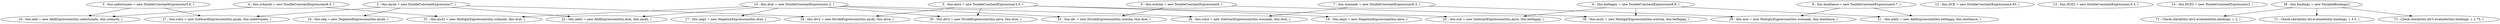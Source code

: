 digraph G {
"2 : this.aiyah = new DoubleConstantExpression(7, )"
"2 : this.aiyah = new DoubleConstantExpression(7, )" -> "22 : this.add3 = new AddExpression(this.drat, this.aiyah, )"
"2 : this.aiyah = new DoubleConstantExpression(7, )" -> "16 : this.neg = new NegationExpression(this.aiyah, )"
"2 : this.aiyah = new DoubleConstantExpression(7, )" -> "27 : this.sub3 = new SubtractExpression(this.aiyah, this.unfortunate, )"
"2 : this.aiyah = new DoubleConstantExpression(7, )" -> "34 : this.div2 = new DivideExpression(this.aiyah, this.alive, )"
"3 : this.unfortunate = new DoubleConstantExpression(5.6, )"
"3 : this.unfortunate = new DoubleConstantExpression(5.6, )" -> "27 : this.sub3 = new SubtractExpression(this.aiyah, this.unfortunate, )"
"3 : this.unfortunate = new DoubleConstantExpression(5.6, )" -> "20 : this.add = new AddExpression(this.unfortunate, this.schnyeh, )"
"4 : this.schnyeh = new DoubleConstantExpression(8.3, )"
"4 : this.schnyeh = new DoubleConstantExpression(8.3, )" -> "20 : this.add = new AddExpression(this.unfortunate, this.schnyeh, )"
"4 : this.schnyeh = new DoubleConstantExpression(8.3, )" -> "31 : this.mul3 = new MultiplyExpression(this.schnyeh, this.drat, )"
"5 : this.alive = new DoubleConstantExpression(3.5, )"
"5 : this.alive = new DoubleConstantExpression(3.5, )" -> "35 : this.div3 = new DivideExpression(this.alive, this.drat, )"
"5 : this.alive = new DoubleConstantExpression(3.5, )" -> "18 : this.neg3 = new NegationExpression(this.alive, )"
"5 : this.alive = new DoubleConstantExpression(3.5, )" -> "34 : this.div2 = new DivideExpression(this.aiyah, this.alive, )"
"5 : this.alive = new DoubleConstantExpression(3.5, )" -> "25 : this.sub = new SubtractExpression(this.alive, this.beHappy, )"
"6 : this.beHappy = new DoubleConstantExpression(6.8, )"
"6 : this.beHappy = new DoubleConstantExpression(6.8, )" -> "21 : this.add2 = new AddExpression(this.beHappy, this.lionDance, )"
"6 : this.beHappy = new DoubleConstantExpression(6.8, )" -> "30 : this.mul2 = new MultiplyExpression(this.wotcha, this.beHappy, )"
"6 : this.beHappy = new DoubleConstantExpression(6.8, )" -> "25 : this.sub = new SubtractExpression(this.alive, this.beHappy, )"
"7 : this.woooaah = new DoubleConstantExpression(6.3, )"
"7 : this.woooaah = new DoubleConstantExpression(6.3, )" -> "29 : this.mul = new MultiplyExpression(this.woooaah, this.lionDance, )"
"7 : this.woooaah = new DoubleConstantExpression(6.3, )" -> "26 : this.sub2 = new SubtractExpression(this.woooaah, this.drat, )"
"8 : this.lionDance = new DoubleConstantExpression(4.7, )"
"8 : this.lionDance = new DoubleConstantExpression(4.7, )" -> "21 : this.add2 = new AddExpression(this.beHappy, this.lionDance, )"
"8 : this.lionDance = new DoubleConstantExpression(4.7, )" -> "29 : this.mul = new MultiplyExpression(this.woooaah, this.lionDance, )"
"9 : this.wotcha = new DoubleConstantExpression(9, )"
"9 : this.wotcha = new DoubleConstantExpression(9, )" -> "30 : this.mul2 = new MultiplyExpression(this.wotcha, this.beHappy, )"
"9 : this.wotcha = new DoubleConstantExpression(9, )" -> "33 : this.div = new DivideExpression(this.wotcha, this.drat, )"
"10 : this.drat = new DoubleConstantExpression(-2, )"
"10 : this.drat = new DoubleConstantExpression(-2, )" -> "22 : this.add3 = new AddExpression(this.drat, this.aiyah, )"
"10 : this.drat = new DoubleConstantExpression(-2, )" -> "17 : this.neg2 = new NegationExpression(this.drat, )"
"10 : this.drat = new DoubleConstantExpression(-2, )" -> "33 : this.div = new DivideExpression(this.wotcha, this.drat, )"
"10 : this.drat = new DoubleConstantExpression(-2, )" -> "35 : this.div3 = new DivideExpression(this.alive, this.drat, )"
"10 : this.drat = new DoubleConstantExpression(-2, )" -> "31 : this.mul3 = new MultiplyExpression(this.schnyeh, this.drat, )"
"10 : this.drat = new DoubleConstantExpression(-2, )" -> "26 : this.sub2 = new SubtractExpression(this.woooaah, this.drat, )"
"12 : this.DCE = new DoubleConstantExpression(4.93, )"
"13 : this.DCE2 = new DoubleConstantExpression(-6.3, )"
"14 : this.DCE3 = new DoubleConstantExpression(3, )"
"16 : this.neg = new NegationExpression(this.aiyah, )"
"17 : this.neg2 = new NegationExpression(this.drat, )"
"18 : this.neg3 = new NegationExpression(this.alive, )"
"20 : this.add = new AddExpression(this.unfortunate, this.schnyeh, )"
"21 : this.add2 = new AddExpression(this.beHappy, this.lionDance, )"
"22 : this.add3 = new AddExpression(this.drat, this.aiyah, )"
"25 : this.sub = new SubtractExpression(this.alive, this.beHappy, )"
"26 : this.sub2 = new SubtractExpression(this.woooaah, this.drat, )"
"27 : this.sub3 = new SubtractExpression(this.aiyah, this.unfortunate, )"
"29 : this.mul = new MultiplyExpression(this.woooaah, this.lionDance, )"
"30 : this.mul2 = new MultiplyExpression(this.wotcha, this.beHappy, )"
"31 : this.mul3 = new MultiplyExpression(this.schnyeh, this.drat, )"
"33 : this.div = new DivideExpression(this.wotcha, this.drat, )"
"34 : this.div2 = new DivideExpression(this.aiyah, this.alive, )"
"35 : this.div3 = new DivideExpression(this.alive, this.drat, )"
"38 : this.bindings = new VariableBindings()"
"38 : this.bindings = new VariableBindings()" -> "72 : Check.check(this.div2.evaluate(this.bindings, ), 2, )"
"38 : this.bindings = new VariableBindings()" -> "71 : Check.check(this.div.evaluate(this.bindings, ), 4.5, )"
"38 : this.bindings = new VariableBindings()" -> "73 : Check.check(this.div3.evaluate(this.bindings, ), 1.75, )"
"71 : Check.check(this.div.evaluate(this.bindings, ), 4.5, )"
"72 : Check.check(this.div2.evaluate(this.bindings, ), 2, )"
"73 : Check.check(this.div3.evaluate(this.bindings, ), 1.75, )"
}
